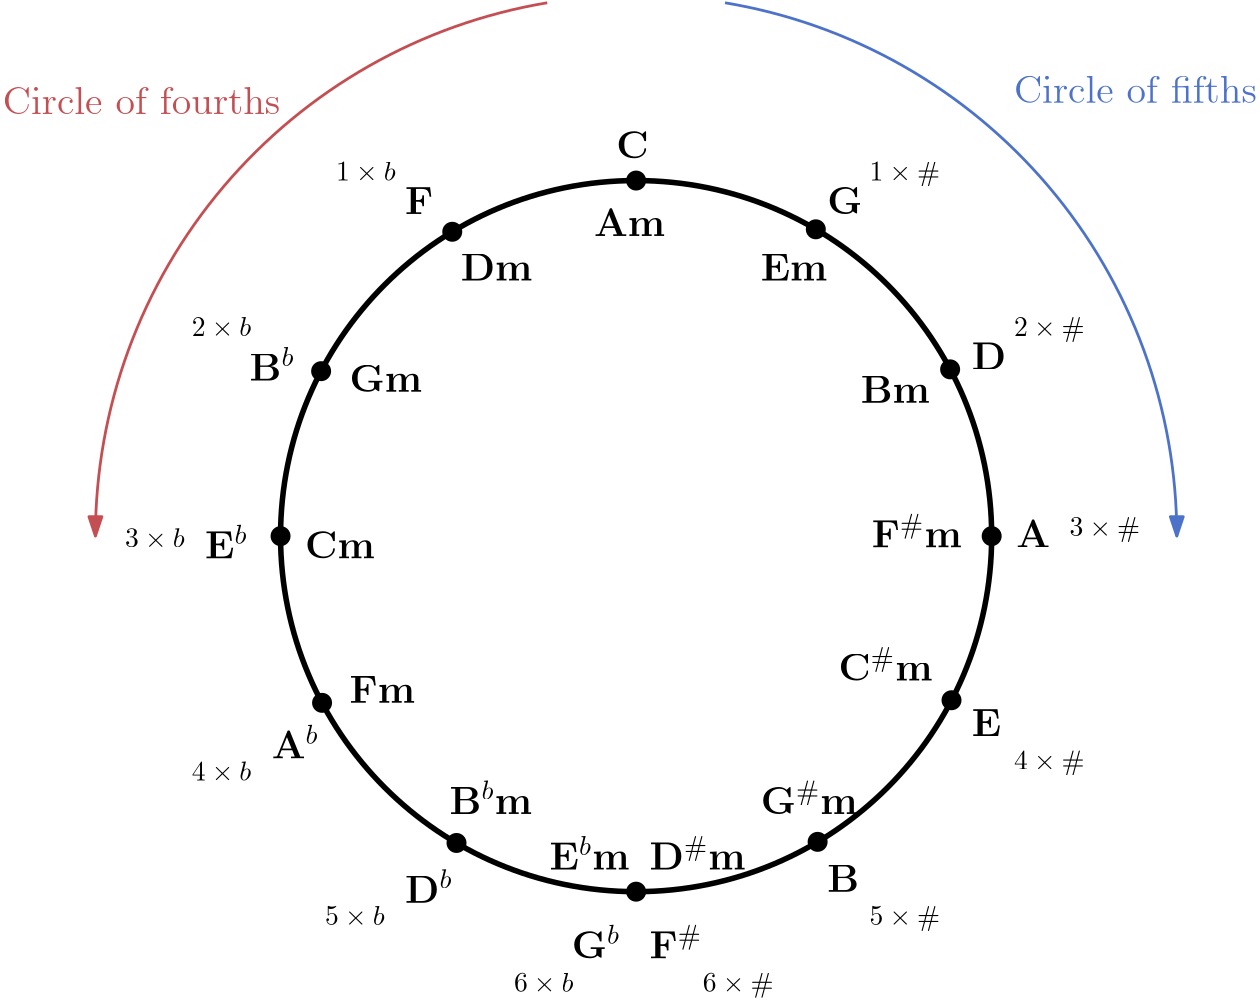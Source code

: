 <?xml version="1.0"?>
<!DOCTYPE ipe SYSTEM "ipe.dtd">
<ipe version="70218" creator="Ipe 7.2.24">
<info created="D:20230213003753" modified="D:20230213003933"/>
<ipestyle name="basic">
<symbol name="arrow/arc(spx)">
<path stroke="sym-stroke" fill="sym-stroke" pen="sym-pen">
0 0 m
-1 0.333 l
-1 -0.333 l
h
</path>
</symbol>
<symbol name="arrow/farc(spx)">
<path stroke="sym-stroke" fill="white" pen="sym-pen">
0 0 m
-1 0.333 l
-1 -0.333 l
h
</path>
</symbol>
<symbol name="arrow/ptarc(spx)">
<path stroke="sym-stroke" fill="sym-stroke" pen="sym-pen">
0 0 m
-1 0.333 l
-0.8 0 l
-1 -0.333 l
h
</path>
</symbol>
<symbol name="arrow/fptarc(spx)">
<path stroke="sym-stroke" fill="white" pen="sym-pen">
0 0 m
-1 0.333 l
-0.8 0 l
-1 -0.333 l
h
</path>
</symbol>
<symbol name="mark/circle(sx)" transformations="translations">
<path fill="sym-stroke">
0.6 0 0 0.6 0 0 e
0.4 0 0 0.4 0 0 e
</path>
</symbol>
<symbol name="mark/disk(sx)" transformations="translations">
<path fill="sym-stroke">
0.6 0 0 0.6 0 0 e
</path>
</symbol>
<symbol name="mark/fdisk(sfx)" transformations="translations">
<group>
<path fill="sym-fill">
0.5 0 0 0.5 0 0 e
</path>
<path fill="sym-stroke" fillrule="eofill">
0.6 0 0 0.6 0 0 e
0.4 0 0 0.4 0 0 e
</path>
</group>
</symbol>
<symbol name="mark/box(sx)" transformations="translations">
<path fill="sym-stroke" fillrule="eofill">
-0.6 -0.6 m
0.6 -0.6 l
0.6 0.6 l
-0.6 0.6 l
h
-0.4 -0.4 m
0.4 -0.4 l
0.4 0.4 l
-0.4 0.4 l
h
</path>
</symbol>
<symbol name="mark/square(sx)" transformations="translations">
<path fill="sym-stroke">
-0.6 -0.6 m
0.6 -0.6 l
0.6 0.6 l
-0.6 0.6 l
h
</path>
</symbol>
<symbol name="mark/fsquare(sfx)" transformations="translations">
<group>
<path fill="sym-fill">
-0.5 -0.5 m
0.5 -0.5 l
0.5 0.5 l
-0.5 0.5 l
h
</path>
<path fill="sym-stroke" fillrule="eofill">
-0.6 -0.6 m
0.6 -0.6 l
0.6 0.6 l
-0.6 0.6 l
h
-0.4 -0.4 m
0.4 -0.4 l
0.4 0.4 l
-0.4 0.4 l
h
</path>
</group>
</symbol>
<symbol name="mark/cross(sx)" transformations="translations">
<group>
<path fill="sym-stroke">
-0.43 -0.57 m
0.57 0.43 l
0.43 0.57 l
-0.57 -0.43 l
h
</path>
<path fill="sym-stroke">
-0.43 0.57 m
0.57 -0.43 l
0.43 -0.57 l
-0.57 0.43 l
h
</path>
</group>
</symbol>
<symbol name="arrow/fnormal(spx)">
<path stroke="sym-stroke" fill="white" pen="sym-pen">
0 0 m
-1 0.333 l
-1 -0.333 l
h
</path>
</symbol>
<symbol name="arrow/pointed(spx)">
<path stroke="sym-stroke" fill="sym-stroke" pen="sym-pen">
0 0 m
-1 0.333 l
-0.8 0 l
-1 -0.333 l
h
</path>
</symbol>
<symbol name="arrow/fpointed(spx)">
<path stroke="sym-stroke" fill="white" pen="sym-pen">
0 0 m
-1 0.333 l
-0.8 0 l
-1 -0.333 l
h
</path>
</symbol>
<symbol name="arrow/linear(spx)">
<path stroke="sym-stroke" pen="sym-pen">
-1 0.333 m
0 0 l
-1 -0.333 l
</path>
</symbol>
<symbol name="arrow/fdouble(spx)">
<path stroke="sym-stroke" fill="white" pen="sym-pen">
0 0 m
-1 0.333 l
-1 -0.333 l
h
-1 0 m
-2 0.333 l
-2 -0.333 l
h
</path>
</symbol>
<symbol name="arrow/double(spx)">
<path stroke="sym-stroke" fill="sym-stroke" pen="sym-pen">
0 0 m
-1 0.333 l
-1 -0.333 l
h
-1 0 m
-2 0.333 l
-2 -0.333 l
h
</path>
</symbol>
<anglesize name="22.5 deg" value="22.5"/>
<anglesize name="30 deg" value="30"/>
<anglesize name="45 deg" value="45"/>
<anglesize name="60 deg" value="60"/>
<anglesize name="90 deg" value="90"/>
<arrowsize name="large" value="10"/>
<arrowsize name="small" value="5"/>
<arrowsize name="tiny" value="3"/>
<color name="blue" value="0 0 1"/>
<color name="brown" value="0.647 0.165 0.165"/>
<color name="darkblue" value="0 0 0.545"/>
<color name="darkcyan" value="0 0.545 0.545"/>
<color name="darkgray" value="0.663"/>
<color name="darkgreen" value="0 0.392 0"/>
<color name="darkmagenta" value="0.545 0 0.545"/>
<color name="darkorange" value="1 0.549 0"/>
<color name="darkred" value="0.545 0 0"/>
<color name="gold" value="1 0.843 0"/>
<color name="gray" value="0.745"/>
<color name="green" value="0 1 0"/>
<color name="lightblue" value="0.678 0.847 0.902"/>
<color name="lightcyan" value="0.878 1 1"/>
<color name="lightgray" value="0.827"/>
<color name="lightgreen" value="0.565 0.933 0.565"/>
<color name="lightyellow" value="1 1 0.878"/>
<color name="navy" value="0 0 0.502"/>
<color name="orange" value="1 0.647 0"/>
<color name="pink" value="1 0.753 0.796"/>
<color name="purple" value="0.627 0.125 0.941"/>
<color name="red" value="1 0 0"/>
<color name="sbblue" value="0.298 0.447 0.79"/>
<color name="sbgreen" value="0.333 0.658 0.407"/>
<color name="sborange" value="0.866 0.517 0.321"/>
<color name="sbpurple" value="0.505 0.447 0.698"/>
<color name="sbred" value="0.768 0.305 0.321"/>
<color name="seagreen" value="0.18 0.545 0.341"/>
<color name="turquoise" value="0.251 0.878 0.816"/>
<color name="verydarkgray" value="0.4"/>
<color name="violet" value="0.933 0.51 0.933"/>
<color name="yellow" value="1 1 0"/>
<dashstyle name="dash dot dotted" value="[4 2 1 2 1 2] 0"/>
<dashstyle name="dash dotted" value="[4 2 1 2] 0"/>
<dashstyle name="dashed" value="[4] 0"/>
<dashstyle name="dotted" value="[1 3] 0"/>
<gridsize name="10 pts (~3.5 mm)" value="10"/>
<gridsize name="14 pts (~5 mm)" value="14"/>
<gridsize name="16 pts (~6 mm)" value="16"/>
<gridsize name="20 pts (~7 mm)" value="20"/>
<gridsize name="28 pts (~10 mm)" value="28"/>
<gridsize name="32 pts (~12 mm)" value="32"/>
<gridsize name="4 pts" value="4"/>
<gridsize name="56 pts (~20 mm)" value="56"/>
<gridsize name="8 pts (~3 mm)" value="8"/>
<opacity name="10%" value="0.1"/>
<opacity name="30%" value="0.3"/>
<opacity name="50%" value="0.5"/>
<opacity name="75%" value="0.75"/>
<pen name="fat" value="1.2"/>
<pen name="heavier" value="0.8"/>
<pen name="ultrafat" value="2"/>
<symbolsize name="large" value="5"/>
<symbolsize name="small" value="2"/>
<symbolsize name="tiny" value="1.1"/>
<textsize name="Huge" value="\Huge"/>
<textsize name="LARGE" value="\LARGE"/>
<textsize name="Large" value="\Large"/>
<textsize name="footnote" value="\footnotesize"/>
<textsize name="huge" value="\huge"/>
<textsize name="large" value="\large"/>
<textsize name="small" value="\small"/>
<textsize name="tiny" value="\tiny"/>
<textstyle name="center" begin="\begin{center}" end="\end{center}"/>
<textstyle name="item" begin="\begin{itemize}\item{}" end="\end{itemize}"/>
<textstyle name="itemize" begin="\begin{itemize}" end="\end{itemize}"/>
<tiling name="falling" angle="-60" step="4" width="1"/>
<tiling name="rising" angle="30" step="4" width="1"/>
</ipestyle>
<page>
<layer name="alpha"/>
<view layers="alpha" active="alpha"/>
<path layer="alpha" matrix="1 0 0 1 16 -48" stroke="black" pen="2">
128 0 0 128 256 688 e
</path>
<use name="mark/disk(sx)" pos="272 768" size="6" stroke="black"/>
<use name="mark/disk(sx)" pos="272 512" size="6" stroke="black"/>
<use name="mark/disk(sx)" pos="337.344 529.935" size="6" stroke="black"/>
<use name="mark/disk(sx)" pos="385.545 580.911" size="6" stroke="black"/>
<use name="mark/disk(sx)" pos="400 640" size="6" stroke="black"/>
<use name="mark/disk(sx)" pos="385.049 700.033" size="6" stroke="black"/>
<use name="mark/disk(sx)" pos="336.692 750.449" size="6" stroke="black"/>
<use name="mark/disk(sx)" pos="205.815 749.56" size="6" stroke="black"/>
<use name="mark/disk(sx)" pos="158.605 699.377" size="6" stroke="black"/>
<use name="mark/disk(sx)" pos="158.945 579.979" size="6" stroke="black"/>
<use name="mark/disk(sx)" pos="207.344 529.53" size="6" stroke="black"/>
<use name="mark/disk(sx)" pos="144 640" size="6" stroke="black"/>
<text matrix="1 0 0 1 -7.16733 -12" transformations="translations" pos="272 788" stroke="black" type="label" width="11.656" height="9.843" depth="0" valign="baseline" size="14">\textbf{C}</text>
<text matrix="1 0 0 1 -15.1673 -40" transformations="translations" pos="272 788" stroke="black" type="label" width="25.637" height="9.843" depth="0" valign="baseline" size="14">\textbf{Am}</text>
<text matrix="1 0 0 1 68.8327 -32" transformations="translations" pos="272 788" stroke="black" type="label" width="12.686" height="9.843" depth="0" valign="baseline" size="14">\textbf{G}</text>
<text matrix="1 0 0 1 44.8327 -56" transformations="translations" pos="272 788" stroke="black" type="label" width="24.043" height="9.843" depth="0" valign="baseline" size="14">\textbf{Em}</text>
<text matrix="1 0 0 1 120.833 -88" transformations="translations" pos="272 788" stroke="black" type="label" width="12.37" height="9.843" depth="0" valign="baseline" size="14">\textbf{D}</text>
<text matrix="1 0 0 1 80.8327 -100" transformations="translations" pos="272 788" stroke="black" type="label" width="24.923" height="9.843" depth="0" valign="baseline" size="14">\textbf{Bm}</text>
<text matrix="1 0 0 1 136.833 -152" transformations="translations" pos="272 788" stroke="black" type="label" width="12.188" height="9.843" depth="0" valign="baseline" size="14">\textbf{A}</text>
<text matrix="1 0 0 1 84.8327 -152" transformations="translations" pos="272 788" stroke="black" type="label" width="32.395" height="12.125" depth="0" valign="baseline" size="14">\textbf{F}$^{\#}$\textbf{m}</text>
<text matrix="1 0 0 1 120.833 -220" transformations="translations" pos="272 788" stroke="black" type="label" width="10.594" height="9.843" depth="0" valign="baseline" size="14">\textbf{E}</text>
<text matrix="1 0 0 1 72.8327 -200" transformations="translations" pos="272 788" stroke="black" type="label" width="33.906" height="12.125" depth="0" valign="baseline" size="14">\textbf{C}$^{\#}$\textbf{m}</text>
<text matrix="1 0 0 1 68.8327 -276" transformations="translations" pos="272 788" stroke="black" type="label" width="11.474" height="9.843" depth="0" valign="baseline" size="14">\textbf{B}</text>
<text matrix="1 0 0 1 44.8327 -248" transformations="translations" pos="272 788" stroke="black" type="label" width="34.936" height="12.125" depth="0" valign="baseline" size="14">\textbf{G}$^{\#}$\textbf{m}</text>
<text matrix="1 0 0 1 -31.1673 -268" transformations="translations" pos="272 788" stroke="black" type="label" width="28.817" height="12.125" depth="0" valign="baseline" size="14">\textbf{E}$^b$\textbf{m}</text>
<text matrix="1 0 0 1 -23.1673 -300" transformations="translations" pos="272 788" stroke="black" type="label" width="17.46" height="12.125" depth="0" valign="baseline" size="14">\textbf{G}$^b$</text>
<text matrix="1 0 0 1 -67.1673 -248" transformations="translations" pos="272 788" stroke="black" type="label" width="29.697" height="12.125" depth="0" valign="baseline" size="14">\textbf{B}$^b$\textbf{m}</text>
<text matrix="1 0 0 1 -83.1673 -280" transformations="translations" pos="272 788" stroke="black" type="label" width="17.144" height="12.125" depth="0" valign="baseline" size="14">\textbf{D}$^b$</text>
<text matrix="1 0 0 1 -103.167 -208" transformations="translations" pos="272 788" stroke="black" type="label" width="23.595" height="9.843" depth="0" valign="baseline" size="14">\textbf{Fm}</text>
<text matrix="1 0 0 1 -131.167 -228" transformations="translations" pos="272 788" stroke="black" type="label" width="16.961" height="12.125" depth="0" valign="baseline" size="14">\textbf{A}$^b$</text>
<text matrix="1 0 0 1 -119.167 -156" transformations="translations" pos="272 788" stroke="black" type="label" width="25.106" height="9.843" depth="0" valign="baseline" size="14">\textbf{Cm}</text>
<text matrix="1 0 0 1 -155.167 -156" transformations="translations" pos="272 788" stroke="black" type="label" width="15.367" height="12.125" depth="0" valign="baseline" size="14">\textbf{E}$^b$</text>
<text matrix="1 0 0 1 -103.167 -96" transformations="translations" pos="272 788" stroke="black" type="label" width="26.135" height="9.843" depth="0" valign="baseline" size="14">\textbf{Gm}</text>
<text matrix="1 0 0 1 -139.167 -92" transformations="translations" pos="272 788" stroke="black" type="label" width="16.247" height="12.125" depth="0" valign="baseline" size="14">\textbf{B}$^b$</text>
<text matrix="1 0 0 1 -83.1673 -32" transformations="translations" pos="272 788" stroke="black" type="label" width="10.145" height="9.843" depth="0" valign="baseline" size="14">\textbf{F}</text>
<text matrix="1 0 0 1 -63.1673 -56" transformations="translations" pos="272 788" stroke="black" type="label" width="25.82" height="9.843" depth="0" valign="baseline" size="14">\textbf{Dm}</text>
<text matrix="1 0 0 1 4.8327 -300" transformations="translations" pos="272 788" stroke="black" type="label" width="18.946" height="12.125" depth="0" valign="baseline" size="14">\textbf{F}$^{\#}$</text>
<text matrix="1 0 0 1 4.8327 -268" transformations="translations" pos="272 788" stroke="black" type="label" width="34.62" height="12.125" depth="0" valign="baseline" size="14">\textbf{D}$^{\#}$\textbf{m}</text>
<text matrix="1 0 0 1 -8 0" transformations="translations" pos="364 768" stroke="black" type="label" width="25.46" height="6.926" depth="1.93" valign="baseline">$1 \times \#$</text>
<text matrix="1 0 0 1 44 -56" transformations="translations" pos="364 768" stroke="black" type="label" width="25.46" height="6.926" depth="1.93" valign="baseline">$2 \times \#$</text>
<text matrix="1 0 0 1 64 -128" transformations="translations" pos="364 768" stroke="black" type="label" width="25.46" height="6.926" depth="1.93" valign="baseline" style="math">3 \times \#</text>
<text matrix="1 0 0 1 44 -212" transformations="translations" pos="364 768" stroke="black" type="label" width="25.46" height="6.926" depth="1.93" valign="baseline" style="math">4 \times \#</text>
<text matrix="1 0 0 1 -8 -268" transformations="translations" pos="364 768" stroke="black" type="label" width="25.46" height="6.926" depth="1.93" valign="baseline" style="math">5 \times \#</text>
<text matrix="1 0 0 1 -68 -292" transformations="translations" pos="364 768" stroke="black" type="label" width="25.46" height="6.926" depth="1.93" valign="baseline" style="math">6 \times \#</text>
<text matrix="1 0 0 1 -136 -292" transformations="translations" pos="364 768" stroke="black" type="label" width="21.433" height="6.919" depth="0.83" valign="baseline" style="math">6 \times b</text>
<text matrix="1 0 0 1 -204 -268" transformations="translations" pos="364 768" stroke="black" type="label" width="21.433" height="6.919" depth="0.83" valign="baseline" style="math">5 \times b</text>
<text matrix="1 0 0 1 -252 -216" transformations="translations" pos="364 768" stroke="black" type="label" width="21.433" height="6.919" depth="0.83" valign="baseline" style="math">4 \times b</text>
<text matrix="1 0 0 1 -276 -132" transformations="translations" pos="364 768" stroke="black" type="label" width="21.433" height="6.919" depth="0.83" valign="baseline" style="math">3 \times b</text>
<text matrix="1 0 0 1 -252 -56" transformations="translations" pos="364 768" stroke="black" type="label" width="21.433" height="6.919" depth="0.83" valign="baseline" style="math">2 \times b</text>
<text matrix="1 0 0 1 -200 0" transformations="translations" pos="364 768" stroke="black" type="label" width="21.433" height="6.919" depth="0.83" valign="baseline" style="math">1 \times b</text>
<path stroke="sbred" pen="1" arrow="normal/normal">
240 832 m
194.648 0 0 194.648 272 640 77.3516 640 a
</path>
<path stroke="sbblue" pen="1" arrow="normal/normal">
304 832 m
194.648 0 0 -194.648 272 640 466.648 640 a
</path>
<text matrix="1 0 0 1 -4 0" transformations="translations" pos="412 796" stroke="sbblue" type="label" width="87.482" height="9.963" depth="0" valign="baseline" size="14">Circle of fifths</text>
<text matrix="1 0 0 1 -368 -4" transformations="translations" pos="412 796" stroke="sbred" type="label" width="99.969" height="9.963" depth="0" valign="baseline" size="14">Circle of fourths</text>
</page>
</ipe>
